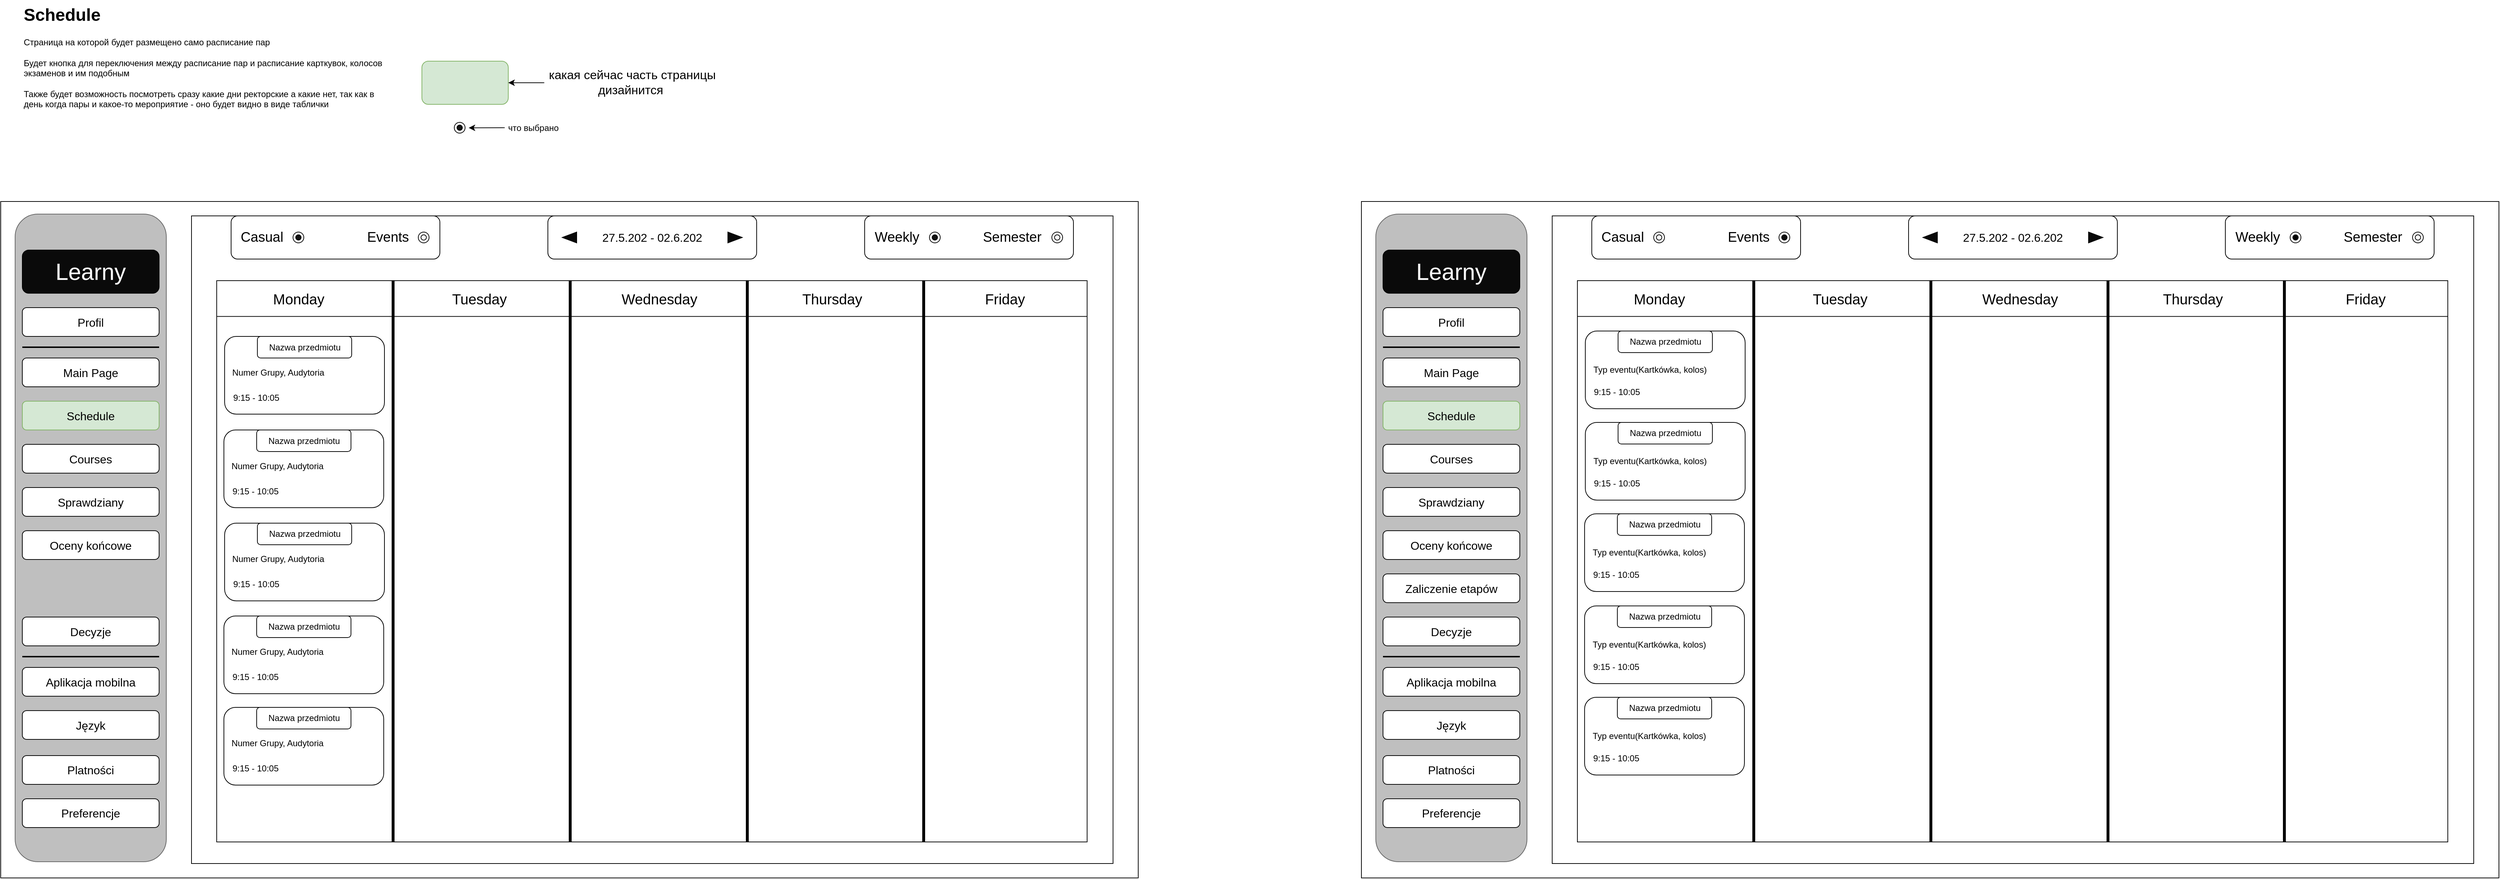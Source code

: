 <mxfile version="24.5.5" type="device">
  <diagram name="Page-1" id="bLqNmkRba2NGORORPSZ6">
    <mxGraphModel dx="403" dy="2700" grid="1" gridSize="10" guides="1" tooltips="1" connect="1" arrows="1" fold="1" page="1" pageScale="1" pageWidth="2000" pageHeight="700" math="0" shadow="0">
      <root>
        <mxCell id="0" />
        <mxCell id="1" parent="0" />
        <mxCell id="y0Fj-1lW7r01eOwDqa-p-22" value="" style="rounded=0;whiteSpace=wrap;html=1;fillColor=default;fillStyle=auto;" parent="1" vertex="1">
          <mxGeometry x="2030" y="-970" width="1580" height="940" as="geometry" />
        </mxCell>
        <mxCell id="y0Fj-1lW7r01eOwDqa-p-24" value="" style="rounded=1;whiteSpace=wrap;html=1;fillColor=#BFBFBF;fontColor=#333333;strokeColor=#666666;movable=1;resizable=1;rotatable=1;deletable=1;editable=1;locked=0;connectable=1;" parent="1" vertex="1">
          <mxGeometry x="2050" y="-952.5" width="210" height="900" as="geometry" />
        </mxCell>
        <mxCell id="y0Fj-1lW7r01eOwDqa-p-25" value="&lt;font style=&quot;font-size: 32px;&quot;&gt;Learny&lt;/font&gt;" style="rounded=1;whiteSpace=wrap;html=1;fillColor=#0A0A0A;fontColor=#FCFCFC;fontSize=16;movable=1;resizable=1;rotatable=1;deletable=1;editable=1;locked=0;connectable=1;" parent="1" vertex="1">
          <mxGeometry x="2060" y="-902.5" width="190" height="60" as="geometry" />
        </mxCell>
        <mxCell id="y0Fj-1lW7r01eOwDqa-p-26" value="Main Page" style="rounded=1;whiteSpace=wrap;html=1;fontSize=16;" parent="1" vertex="1">
          <mxGeometry x="2060" y="-752.5" width="190" height="40" as="geometry" />
        </mxCell>
        <mxCell id="y0Fj-1lW7r01eOwDqa-p-27" value="Schedule" style="rounded=1;whiteSpace=wrap;html=1;fontSize=16;fillColor=#d5e8d4;strokeColor=#82b366;" parent="1" vertex="1">
          <mxGeometry x="2060" y="-692.5" width="190" height="40" as="geometry" />
        </mxCell>
        <mxCell id="y0Fj-1lW7r01eOwDqa-p-28" value="Courses" style="rounded=1;whiteSpace=wrap;html=1;fontSize=16;" parent="1" vertex="1">
          <mxGeometry x="2060" y="-632.5" width="190" height="40" as="geometry" />
        </mxCell>
        <mxCell id="y0Fj-1lW7r01eOwDqa-p-29" value="Sprawdziany" style="rounded=1;whiteSpace=wrap;html=1;fontSize=16;" parent="1" vertex="1">
          <mxGeometry x="2060" y="-572.5" width="190" height="40" as="geometry" />
        </mxCell>
        <mxCell id="y0Fj-1lW7r01eOwDqa-p-30" value="Oceny końcowe" style="rounded=1;whiteSpace=wrap;html=1;fontSize=16;" parent="1" vertex="1">
          <mxGeometry x="2060" y="-512.5" width="190" height="40" as="geometry" />
        </mxCell>
        <mxCell id="y0Fj-1lW7r01eOwDqa-p-32" value="Decyzje" style="rounded=1;whiteSpace=wrap;html=1;fontSize=16;" parent="1" vertex="1">
          <mxGeometry x="2060" y="-392.5" width="190" height="40" as="geometry" />
        </mxCell>
        <mxCell id="y0Fj-1lW7r01eOwDqa-p-33" value="Profil" style="rounded=1;whiteSpace=wrap;html=1;fontSize=16;" parent="1" vertex="1">
          <mxGeometry x="2060" y="-822.5" width="190" height="40" as="geometry" />
        </mxCell>
        <mxCell id="y0Fj-1lW7r01eOwDqa-p-34" value="" style="line;strokeWidth=2;html=1;" parent="1" vertex="1">
          <mxGeometry x="2060" y="-772.5" width="190" height="10" as="geometry" />
        </mxCell>
        <mxCell id="y0Fj-1lW7r01eOwDqa-p-35" value="" style="line;strokeWidth=2;html=1;" parent="1" vertex="1">
          <mxGeometry x="2060" y="-342.5" width="190" height="10" as="geometry" />
        </mxCell>
        <mxCell id="y0Fj-1lW7r01eOwDqa-p-36" value="Aplikacja mobilna" style="rounded=1;whiteSpace=wrap;html=1;fontSize=16;" parent="1" vertex="1">
          <mxGeometry x="2060" y="-322.5" width="190" height="40" as="geometry" />
        </mxCell>
        <mxCell id="y0Fj-1lW7r01eOwDqa-p-37" value="Preferencje" style="rounded=1;whiteSpace=wrap;html=1;fontSize=16;" parent="1" vertex="1">
          <mxGeometry x="2060" y="-140" width="190" height="40" as="geometry" />
        </mxCell>
        <mxCell id="y0Fj-1lW7r01eOwDqa-p-38" value="Język" style="rounded=1;whiteSpace=wrap;html=1;fontSize=16;" parent="1" vertex="1">
          <mxGeometry x="2060" y="-262.5" width="190" height="40" as="geometry" />
        </mxCell>
        <mxCell id="y0Fj-1lW7r01eOwDqa-p-39" value="Platności" style="rounded=1;whiteSpace=wrap;html=1;fontSize=16;" parent="1" vertex="1">
          <mxGeometry x="2060" y="-200" width="190" height="40" as="geometry" />
        </mxCell>
        <mxCell id="y0Fj-1lW7r01eOwDqa-p-40" value="&lt;h1 style=&quot;margin-top: 0px;&quot;&gt;Schedule&lt;/h1&gt;&lt;div&gt;Страница на которой будет размещено само расписание пар&amp;nbsp;&lt;/div&gt;&lt;div&gt;&lt;br&gt;&lt;/div&gt;&lt;div&gt;Будет кнопка для переключения между расписание пар и расписание карткувок, колосов экзаменов и им подобным&lt;br&gt;&lt;span style=&quot;background-color: initial;&quot;&gt;&lt;br&gt;Также будет возможность посмотреть сразу какие дни ректорские а какие нет, так как в день когда пары и какое-то мероприятие - оно будет видно в виде таблички&amp;nbsp;&lt;/span&gt;&lt;/div&gt;" style="text;html=1;whiteSpace=wrap;overflow=hidden;rounded=0;" parent="1" vertex="1">
          <mxGeometry x="2060" y="-1250" width="510" height="170" as="geometry" />
        </mxCell>
        <mxCell id="y0Fj-1lW7r01eOwDqa-p-41" value="" style="rounded=1;whiteSpace=wrap;html=1;fillColor=#d5e8d4;strokeColor=#82b366;" parent="1" vertex="1">
          <mxGeometry x="2615" y="-1165" width="120" height="60" as="geometry" />
        </mxCell>
        <mxCell id="y0Fj-1lW7r01eOwDqa-p-42" style="edgeStyle=orthogonalEdgeStyle;rounded=0;orthogonalLoop=1;jettySize=auto;html=1;exitX=0;exitY=0.5;exitDx=0;exitDy=0;entryX=1;entryY=0.5;entryDx=0;entryDy=0;" parent="1" source="y0Fj-1lW7r01eOwDqa-p-43" target="y0Fj-1lW7r01eOwDqa-p-41" edge="1">
          <mxGeometry relative="1" as="geometry" />
        </mxCell>
        <mxCell id="y0Fj-1lW7r01eOwDqa-p-43" value="&amp;nbsp;какая сейчас часть страницы дизайнится" style="text;html=1;align=center;verticalAlign=middle;whiteSpace=wrap;rounded=0;fontSize=17;" parent="1" vertex="1">
          <mxGeometry x="2785" y="-1152.5" width="240" height="35" as="geometry" />
        </mxCell>
        <mxCell id="CJZUKBydPEXCnxmFolZl-1" value="" style="rounded=0;whiteSpace=wrap;html=1;" parent="1" vertex="1">
          <mxGeometry x="2295" y="-950" width="1280" height="900" as="geometry" />
        </mxCell>
        <mxCell id="CJZUKBydPEXCnxmFolZl-11" value="" style="group" parent="1" vertex="1" connectable="0">
          <mxGeometry x="2790" y="-950" width="290" height="60" as="geometry" />
        </mxCell>
        <mxCell id="CJZUKBydPEXCnxmFolZl-2" value="27.5.202 - 02.6.202" style="rounded=1;whiteSpace=wrap;html=1;strokeWidth=1;fontSize=16;" parent="CJZUKBydPEXCnxmFolZl-11" vertex="1">
          <mxGeometry width="290" height="60" as="geometry" />
        </mxCell>
        <mxCell id="CJZUKBydPEXCnxmFolZl-4" value="" style="triangle;whiteSpace=wrap;html=1;fillColor=#080808;" parent="CJZUKBydPEXCnxmFolZl-11" vertex="1">
          <mxGeometry x="250" y="22.5" width="20" height="15" as="geometry" />
        </mxCell>
        <mxCell id="CJZUKBydPEXCnxmFolZl-6" value="" style="triangle;whiteSpace=wrap;html=1;fillColor=#080808;rotation=-180;" parent="CJZUKBydPEXCnxmFolZl-11" vertex="1">
          <mxGeometry x="20" y="22.5" width="20" height="15" as="geometry" />
        </mxCell>
        <mxCell id="CJZUKBydPEXCnxmFolZl-18" value="" style="rounded=1;whiteSpace=wrap;html=1;strokeWidth=1;fontSize=16;" parent="1" vertex="1">
          <mxGeometry x="2350" y="-950" width="290" height="60" as="geometry" />
        </mxCell>
        <mxCell id="CJZUKBydPEXCnxmFolZl-19" value="" style="group" parent="1" vertex="1" connectable="0">
          <mxGeometry x="3230" y="-950" width="290" height="60" as="geometry" />
        </mxCell>
        <mxCell id="CJZUKBydPEXCnxmFolZl-10" value="" style="rounded=1;whiteSpace=wrap;html=1;strokeWidth=1;fontSize=16;" parent="CJZUKBydPEXCnxmFolZl-19" vertex="1">
          <mxGeometry width="290" height="60" as="geometry" />
        </mxCell>
        <mxCell id="CJZUKBydPEXCnxmFolZl-12" value="Weekly" style="text;html=1;align=center;verticalAlign=middle;whiteSpace=wrap;rounded=0;fontSize=19;" parent="CJZUKBydPEXCnxmFolZl-19" vertex="1">
          <mxGeometry x="10" y="17.5" width="70" height="25" as="geometry" />
        </mxCell>
        <mxCell id="CJZUKBydPEXCnxmFolZl-13" value="" style="ellipse;whiteSpace=wrap;html=1;aspect=fixed;" parent="CJZUKBydPEXCnxmFolZl-19" vertex="1">
          <mxGeometry x="90" y="22.5" width="15" height="15" as="geometry" />
        </mxCell>
        <mxCell id="CJZUKBydPEXCnxmFolZl-16" value="Semester" style="text;html=1;align=center;verticalAlign=middle;whiteSpace=wrap;rounded=0;fontSize=19;" parent="CJZUKBydPEXCnxmFolZl-19" vertex="1">
          <mxGeometry x="160" y="17.5" width="90" height="25" as="geometry" />
        </mxCell>
        <mxCell id="CJZUKBydPEXCnxmFolZl-17" value="" style="ellipse;whiteSpace=wrap;html=1;aspect=fixed;" parent="CJZUKBydPEXCnxmFolZl-19" vertex="1">
          <mxGeometry x="260" y="22.5" width="15" height="15" as="geometry" />
        </mxCell>
        <mxCell id="CJZUKBydPEXCnxmFolZl-154" value="" style="ellipse;whiteSpace=wrap;html=1;aspect=fixed;fillColor=#121212;" parent="CJZUKBydPEXCnxmFolZl-19" vertex="1">
          <mxGeometry x="93.75" y="26.25" width="7.5" height="7.5" as="geometry" />
        </mxCell>
        <mxCell id="CJZUKBydPEXCnxmFolZl-155" value="" style="ellipse;whiteSpace=wrap;html=1;aspect=fixed;" parent="CJZUKBydPEXCnxmFolZl-19" vertex="1">
          <mxGeometry x="263.75" y="26.25" width="7.5" height="7.5" as="geometry" />
        </mxCell>
        <mxCell id="CJZUKBydPEXCnxmFolZl-21" value="Casual" style="text;html=1;align=center;verticalAlign=middle;whiteSpace=wrap;rounded=0;fontSize=19;" parent="1" vertex="1">
          <mxGeometry x="2358" y="-932.5" width="70" height="25" as="geometry" />
        </mxCell>
        <mxCell id="CJZUKBydPEXCnxmFolZl-22" value="" style="ellipse;whiteSpace=wrap;html=1;aspect=fixed;" parent="1" vertex="1">
          <mxGeometry x="2436" y="-927.5" width="15" height="15" as="geometry" />
        </mxCell>
        <mxCell id="CJZUKBydPEXCnxmFolZl-24" value="Events" style="text;html=1;align=center;verticalAlign=middle;whiteSpace=wrap;rounded=0;fontSize=19;" parent="1" vertex="1">
          <mxGeometry x="2533" y="-932.5" width="70" height="25" as="geometry" />
        </mxCell>
        <mxCell id="CJZUKBydPEXCnxmFolZl-25" value="" style="ellipse;whiteSpace=wrap;html=1;aspect=fixed;" parent="1" vertex="1">
          <mxGeometry x="2610" y="-927.5" width="15" height="15" as="geometry" />
        </mxCell>
        <mxCell id="CJZUKBydPEXCnxmFolZl-27" value="" style="rounded=0;whiteSpace=wrap;html=1;" parent="1" vertex="1">
          <mxGeometry x="2330" y="-860" width="1209" height="780" as="geometry" />
        </mxCell>
        <mxCell id="CJZUKBydPEXCnxmFolZl-28" value="" style="endArrow=none;html=1;rounded=0;exitX=0;exitY=0.061;exitDx=0;exitDy=0;exitPerimeter=0;entryX=1;entryY=0.061;entryDx=0;entryDy=0;entryPerimeter=0;" parent="1" edge="1">
          <mxGeometry width="50" height="50" relative="1" as="geometry">
            <mxPoint x="2330" y="-810.23" as="sourcePoint" />
            <mxPoint x="3539" y="-810.23" as="targetPoint" />
          </mxGeometry>
        </mxCell>
        <mxCell id="CJZUKBydPEXCnxmFolZl-30" value="" style="line;strokeWidth=4;direction=south;html=1;perimeter=backbonePerimeter;points=[];outlineConnect=0;" parent="1" vertex="1">
          <mxGeometry x="2570" y="-860" width="10" height="50" as="geometry" />
        </mxCell>
        <mxCell id="CJZUKBydPEXCnxmFolZl-31" value="" style="line;strokeWidth=4;direction=south;html=1;perimeter=backbonePerimeter;points=[];outlineConnect=0;" parent="1" vertex="1">
          <mxGeometry x="2816" y="-860" width="10" height="50" as="geometry" />
        </mxCell>
        <mxCell id="CJZUKBydPEXCnxmFolZl-33" value="" style="line;strokeWidth=4;direction=south;html=1;perimeter=backbonePerimeter;points=[];outlineConnect=0;" parent="1" vertex="1">
          <mxGeometry x="3062" y="-860" width="10" height="50" as="geometry" />
        </mxCell>
        <mxCell id="CJZUKBydPEXCnxmFolZl-34" value="" style="line;strokeWidth=4;direction=south;html=1;perimeter=backbonePerimeter;points=[];outlineConnect=0;" parent="1" vertex="1">
          <mxGeometry x="3307" y="-860" width="10" height="50" as="geometry" />
        </mxCell>
        <mxCell id="CJZUKBydPEXCnxmFolZl-36" value="" style="line;strokeWidth=4;direction=south;html=1;perimeter=backbonePerimeter;points=[];outlineConnect=0;" parent="1" vertex="1">
          <mxGeometry x="2570" y="-810" width="10" height="730" as="geometry" />
        </mxCell>
        <mxCell id="CJZUKBydPEXCnxmFolZl-37" value="" style="line;strokeWidth=4;direction=south;html=1;perimeter=backbonePerimeter;points=[];outlineConnect=0;" parent="1" vertex="1">
          <mxGeometry x="2816" y="-810" width="10" height="730" as="geometry" />
        </mxCell>
        <mxCell id="CJZUKBydPEXCnxmFolZl-38" value="" style="line;strokeWidth=4;direction=south;html=1;perimeter=backbonePerimeter;points=[];outlineConnect=0;" parent="1" vertex="1">
          <mxGeometry x="3062" y="-810" width="10" height="730" as="geometry" />
        </mxCell>
        <mxCell id="CJZUKBydPEXCnxmFolZl-39" value="" style="line;strokeWidth=4;direction=south;html=1;perimeter=backbonePerimeter;points=[];outlineConnect=0;" parent="1" vertex="1">
          <mxGeometry x="3307" y="-810" width="10" height="730" as="geometry" />
        </mxCell>
        <mxCell id="CJZUKBydPEXCnxmFolZl-40" value="&lt;font style=&quot;font-size: 20px;&quot;&gt;Monday&lt;/font&gt;" style="text;html=1;align=center;verticalAlign=middle;whiteSpace=wrap;rounded=0;" parent="1" vertex="1">
          <mxGeometry x="2378.5" y="-850" width="130" height="30" as="geometry" />
        </mxCell>
        <mxCell id="CJZUKBydPEXCnxmFolZl-41" value="&lt;font style=&quot;font-size: 20px;&quot;&gt;Tuesday&lt;/font&gt;" style="text;html=1;align=center;verticalAlign=middle;whiteSpace=wrap;rounded=0;" parent="1" vertex="1">
          <mxGeometry x="2630" y="-850" width="130" height="30" as="geometry" />
        </mxCell>
        <mxCell id="CJZUKBydPEXCnxmFolZl-42" value="&lt;font style=&quot;font-size: 20px;&quot;&gt;Wednesday&lt;/font&gt;" style="text;html=1;align=center;verticalAlign=middle;whiteSpace=wrap;rounded=0;" parent="1" vertex="1">
          <mxGeometry x="2880" y="-850" width="130" height="30" as="geometry" />
        </mxCell>
        <mxCell id="CJZUKBydPEXCnxmFolZl-43" value="&lt;font style=&quot;font-size: 20px;&quot;&gt;Thursday&lt;/font&gt;" style="text;html=1;align=center;verticalAlign=middle;whiteSpace=wrap;rounded=0;" parent="1" vertex="1">
          <mxGeometry x="3120" y="-850" width="130" height="30" as="geometry" />
        </mxCell>
        <mxCell id="CJZUKBydPEXCnxmFolZl-45" value="&lt;font style=&quot;font-size: 20px;&quot;&gt;Friday&lt;/font&gt;" style="text;html=1;align=center;verticalAlign=middle;whiteSpace=wrap;rounded=0;" parent="1" vertex="1">
          <mxGeometry x="3360" y="-850" width="130" height="30" as="geometry" />
        </mxCell>
        <mxCell id="CJZUKBydPEXCnxmFolZl-52" value="" style="group" parent="1" vertex="1" connectable="0">
          <mxGeometry x="2341" y="-782.5" width="222" height="108" as="geometry" />
        </mxCell>
        <mxCell id="CJZUKBydPEXCnxmFolZl-46" value="" style="rounded=1;whiteSpace=wrap;html=1;" parent="CJZUKBydPEXCnxmFolZl-52" vertex="1">
          <mxGeometry width="222" height="108" as="geometry" />
        </mxCell>
        <mxCell id="CJZUKBydPEXCnxmFolZl-48" value="Nazwa przedmiotu" style="text;html=1;align=center;verticalAlign=middle;whiteSpace=wrap;rounded=1;strokeColor=default;" parent="CJZUKBydPEXCnxmFolZl-52" vertex="1">
          <mxGeometry x="45.5" width="131" height="30" as="geometry" />
        </mxCell>
        <mxCell id="CJZUKBydPEXCnxmFolZl-49" value="Numer Grupy, Audytoria" style="text;html=1;align=center;verticalAlign=middle;whiteSpace=wrap;rounded=0;" parent="CJZUKBydPEXCnxmFolZl-52" vertex="1">
          <mxGeometry y="35" width="149" height="30" as="geometry" />
        </mxCell>
        <mxCell id="CJZUKBydPEXCnxmFolZl-51" value="9:15 - 10:05" style="text;html=1;align=center;verticalAlign=middle;whiteSpace=wrap;rounded=0;" parent="CJZUKBydPEXCnxmFolZl-52" vertex="1">
          <mxGeometry x="9" y="70" width="70" height="30" as="geometry" />
        </mxCell>
        <mxCell id="CJZUKBydPEXCnxmFolZl-53" value="" style="group" parent="1" vertex="1" connectable="0">
          <mxGeometry x="2340" y="-652.5" width="222" height="108" as="geometry" />
        </mxCell>
        <mxCell id="CJZUKBydPEXCnxmFolZl-54" value="" style="rounded=1;whiteSpace=wrap;html=1;" parent="CJZUKBydPEXCnxmFolZl-53" vertex="1">
          <mxGeometry width="222" height="108" as="geometry" />
        </mxCell>
        <mxCell id="CJZUKBydPEXCnxmFolZl-55" value="Nazwa przedmiotu" style="text;html=1;align=center;verticalAlign=middle;whiteSpace=wrap;rounded=1;strokeColor=default;" parent="CJZUKBydPEXCnxmFolZl-53" vertex="1">
          <mxGeometry x="45.5" width="131" height="30" as="geometry" />
        </mxCell>
        <mxCell id="CJZUKBydPEXCnxmFolZl-56" value="Numer Grupy, Audytoria" style="text;html=1;align=center;verticalAlign=middle;whiteSpace=wrap;rounded=0;" parent="CJZUKBydPEXCnxmFolZl-53" vertex="1">
          <mxGeometry y="35" width="149" height="30" as="geometry" />
        </mxCell>
        <mxCell id="CJZUKBydPEXCnxmFolZl-57" value="9:15 - 10:05" style="text;html=1;align=center;verticalAlign=middle;whiteSpace=wrap;rounded=0;" parent="CJZUKBydPEXCnxmFolZl-53" vertex="1">
          <mxGeometry x="9" y="70" width="70" height="30" as="geometry" />
        </mxCell>
        <mxCell id="CJZUKBydPEXCnxmFolZl-64" value="" style="group" parent="1" vertex="1" connectable="0">
          <mxGeometry x="2341" y="-523" width="222" height="108" as="geometry" />
        </mxCell>
        <mxCell id="CJZUKBydPEXCnxmFolZl-65" value="" style="rounded=1;whiteSpace=wrap;html=1;" parent="CJZUKBydPEXCnxmFolZl-64" vertex="1">
          <mxGeometry width="222" height="108" as="geometry" />
        </mxCell>
        <mxCell id="CJZUKBydPEXCnxmFolZl-66" value="Nazwa przedmiotu" style="text;html=1;align=center;verticalAlign=middle;whiteSpace=wrap;rounded=1;strokeColor=default;" parent="CJZUKBydPEXCnxmFolZl-64" vertex="1">
          <mxGeometry x="45.5" width="131" height="30" as="geometry" />
        </mxCell>
        <mxCell id="CJZUKBydPEXCnxmFolZl-67" value="Numer Grupy, Audytoria" style="text;html=1;align=center;verticalAlign=middle;whiteSpace=wrap;rounded=0;" parent="CJZUKBydPEXCnxmFolZl-64" vertex="1">
          <mxGeometry y="35" width="149" height="30" as="geometry" />
        </mxCell>
        <mxCell id="CJZUKBydPEXCnxmFolZl-68" value="9:15 - 10:05" style="text;html=1;align=center;verticalAlign=middle;whiteSpace=wrap;rounded=0;" parent="CJZUKBydPEXCnxmFolZl-64" vertex="1">
          <mxGeometry x="9" y="70" width="70" height="30" as="geometry" />
        </mxCell>
        <mxCell id="CJZUKBydPEXCnxmFolZl-69" value="" style="group" parent="1" vertex="1" connectable="0">
          <mxGeometry x="2340" y="-394" width="222" height="108" as="geometry" />
        </mxCell>
        <mxCell id="CJZUKBydPEXCnxmFolZl-70" value="" style="rounded=1;whiteSpace=wrap;html=1;" parent="CJZUKBydPEXCnxmFolZl-69" vertex="1">
          <mxGeometry width="222" height="108" as="geometry" />
        </mxCell>
        <mxCell id="CJZUKBydPEXCnxmFolZl-71" value="Nazwa przedmiotu" style="text;html=1;align=center;verticalAlign=middle;whiteSpace=wrap;rounded=1;strokeColor=default;" parent="CJZUKBydPEXCnxmFolZl-69" vertex="1">
          <mxGeometry x="45.5" width="131" height="30" as="geometry" />
        </mxCell>
        <mxCell id="CJZUKBydPEXCnxmFolZl-72" value="Numer Grupy, Audytoria" style="text;html=1;align=center;verticalAlign=middle;whiteSpace=wrap;rounded=0;" parent="CJZUKBydPEXCnxmFolZl-69" vertex="1">
          <mxGeometry y="35" width="149" height="30" as="geometry" />
        </mxCell>
        <mxCell id="CJZUKBydPEXCnxmFolZl-73" value="9:15 - 10:05" style="text;html=1;align=center;verticalAlign=middle;whiteSpace=wrap;rounded=0;" parent="CJZUKBydPEXCnxmFolZl-69" vertex="1">
          <mxGeometry x="9" y="70" width="70" height="30" as="geometry" />
        </mxCell>
        <mxCell id="CJZUKBydPEXCnxmFolZl-74" value="" style="group" parent="1" vertex="1" connectable="0">
          <mxGeometry x="2340" y="-267" width="222" height="108" as="geometry" />
        </mxCell>
        <mxCell id="CJZUKBydPEXCnxmFolZl-75" value="" style="rounded=1;whiteSpace=wrap;html=1;" parent="CJZUKBydPEXCnxmFolZl-74" vertex="1">
          <mxGeometry width="222" height="108" as="geometry" />
        </mxCell>
        <mxCell id="CJZUKBydPEXCnxmFolZl-76" value="Nazwa przedmiotu" style="text;html=1;align=center;verticalAlign=middle;whiteSpace=wrap;rounded=1;strokeColor=default;" parent="CJZUKBydPEXCnxmFolZl-74" vertex="1">
          <mxGeometry x="45.5" width="131" height="30" as="geometry" />
        </mxCell>
        <mxCell id="CJZUKBydPEXCnxmFolZl-77" value="Numer Grupy, Audytoria" style="text;html=1;align=center;verticalAlign=middle;whiteSpace=wrap;rounded=0;" parent="CJZUKBydPEXCnxmFolZl-74" vertex="1">
          <mxGeometry y="35" width="149" height="30" as="geometry" />
        </mxCell>
        <mxCell id="CJZUKBydPEXCnxmFolZl-78" value="9:15 - 10:05" style="text;html=1;align=center;verticalAlign=middle;whiteSpace=wrap;rounded=0;" parent="CJZUKBydPEXCnxmFolZl-74" vertex="1">
          <mxGeometry x="9" y="70" width="70" height="30" as="geometry" />
        </mxCell>
        <mxCell id="CJZUKBydPEXCnxmFolZl-79" value="" style="rounded=0;whiteSpace=wrap;html=1;fillColor=default;fillStyle=auto;" parent="1" vertex="1">
          <mxGeometry x="3920" y="-970" width="1580" height="940" as="geometry" />
        </mxCell>
        <mxCell id="CJZUKBydPEXCnxmFolZl-80" value="" style="rounded=1;whiteSpace=wrap;html=1;fillColor=#BFBFBF;fontColor=#333333;strokeColor=#666666;movable=1;resizable=1;rotatable=1;deletable=1;editable=1;locked=0;connectable=1;" parent="1" vertex="1">
          <mxGeometry x="3940" y="-952.5" width="210" height="900" as="geometry" />
        </mxCell>
        <mxCell id="CJZUKBydPEXCnxmFolZl-81" value="&lt;font style=&quot;font-size: 32px;&quot;&gt;Learny&lt;/font&gt;" style="rounded=1;whiteSpace=wrap;html=1;fillColor=#0A0A0A;fontColor=#FCFCFC;fontSize=16;movable=1;resizable=1;rotatable=1;deletable=1;editable=1;locked=0;connectable=1;" parent="1" vertex="1">
          <mxGeometry x="3950" y="-902.5" width="190" height="60" as="geometry" />
        </mxCell>
        <mxCell id="CJZUKBydPEXCnxmFolZl-82" value="Main Page" style="rounded=1;whiteSpace=wrap;html=1;fontSize=16;" parent="1" vertex="1">
          <mxGeometry x="3950" y="-752.5" width="190" height="40" as="geometry" />
        </mxCell>
        <mxCell id="CJZUKBydPEXCnxmFolZl-83" value="Schedule" style="rounded=1;whiteSpace=wrap;html=1;fontSize=16;fillColor=#d5e8d4;strokeColor=#82b366;" parent="1" vertex="1">
          <mxGeometry x="3950" y="-692.5" width="190" height="40" as="geometry" />
        </mxCell>
        <mxCell id="CJZUKBydPEXCnxmFolZl-84" value="Courses" style="rounded=1;whiteSpace=wrap;html=1;fontSize=16;" parent="1" vertex="1">
          <mxGeometry x="3950" y="-632.5" width="190" height="40" as="geometry" />
        </mxCell>
        <mxCell id="CJZUKBydPEXCnxmFolZl-85" value="Sprawdziany" style="rounded=1;whiteSpace=wrap;html=1;fontSize=16;" parent="1" vertex="1">
          <mxGeometry x="3950" y="-572.5" width="190" height="40" as="geometry" />
        </mxCell>
        <mxCell id="CJZUKBydPEXCnxmFolZl-86" value="Oceny końcowe" style="rounded=1;whiteSpace=wrap;html=1;fontSize=16;" parent="1" vertex="1">
          <mxGeometry x="3950" y="-512.5" width="190" height="40" as="geometry" />
        </mxCell>
        <mxCell id="CJZUKBydPEXCnxmFolZl-87" value="Zaliczenie etapów" style="rounded=1;whiteSpace=wrap;html=1;fontSize=16;" parent="1" vertex="1">
          <mxGeometry x="3950" y="-452.5" width="190" height="40" as="geometry" />
        </mxCell>
        <mxCell id="CJZUKBydPEXCnxmFolZl-88" value="Decyzje" style="rounded=1;whiteSpace=wrap;html=1;fontSize=16;" parent="1" vertex="1">
          <mxGeometry x="3950" y="-392.5" width="190" height="40" as="geometry" />
        </mxCell>
        <mxCell id="CJZUKBydPEXCnxmFolZl-89" value="Profil" style="rounded=1;whiteSpace=wrap;html=1;fontSize=16;" parent="1" vertex="1">
          <mxGeometry x="3950" y="-822.5" width="190" height="40" as="geometry" />
        </mxCell>
        <mxCell id="CJZUKBydPEXCnxmFolZl-90" value="" style="line;strokeWidth=2;html=1;" parent="1" vertex="1">
          <mxGeometry x="3950" y="-772.5" width="190" height="10" as="geometry" />
        </mxCell>
        <mxCell id="CJZUKBydPEXCnxmFolZl-91" value="" style="line;strokeWidth=2;html=1;" parent="1" vertex="1">
          <mxGeometry x="3950" y="-342.5" width="190" height="10" as="geometry" />
        </mxCell>
        <mxCell id="CJZUKBydPEXCnxmFolZl-92" value="Aplikacja mobilna" style="rounded=1;whiteSpace=wrap;html=1;fontSize=16;" parent="1" vertex="1">
          <mxGeometry x="3950" y="-322.5" width="190" height="40" as="geometry" />
        </mxCell>
        <mxCell id="CJZUKBydPEXCnxmFolZl-93" value="Preferencje" style="rounded=1;whiteSpace=wrap;html=1;fontSize=16;" parent="1" vertex="1">
          <mxGeometry x="3950" y="-140" width="190" height="40" as="geometry" />
        </mxCell>
        <mxCell id="CJZUKBydPEXCnxmFolZl-94" value="Język" style="rounded=1;whiteSpace=wrap;html=1;fontSize=16;" parent="1" vertex="1">
          <mxGeometry x="3950" y="-262.5" width="190" height="40" as="geometry" />
        </mxCell>
        <mxCell id="CJZUKBydPEXCnxmFolZl-95" value="Platności" style="rounded=1;whiteSpace=wrap;html=1;fontSize=16;" parent="1" vertex="1">
          <mxGeometry x="3950" y="-200" width="190" height="40" as="geometry" />
        </mxCell>
        <mxCell id="CJZUKBydPEXCnxmFolZl-96" value="" style="rounded=0;whiteSpace=wrap;html=1;" parent="1" vertex="1">
          <mxGeometry x="4185" y="-950" width="1280" height="900" as="geometry" />
        </mxCell>
        <mxCell id="CJZUKBydPEXCnxmFolZl-97" value="" style="group" parent="1" vertex="1" connectable="0">
          <mxGeometry x="4680" y="-950" width="290" height="60" as="geometry" />
        </mxCell>
        <mxCell id="CJZUKBydPEXCnxmFolZl-98" value="27.5.202 - 02.6.202" style="rounded=1;whiteSpace=wrap;html=1;strokeWidth=1;fontSize=16;" parent="CJZUKBydPEXCnxmFolZl-97" vertex="1">
          <mxGeometry width="290" height="60" as="geometry" />
        </mxCell>
        <mxCell id="CJZUKBydPEXCnxmFolZl-99" value="" style="triangle;whiteSpace=wrap;html=1;fillColor=#080808;" parent="CJZUKBydPEXCnxmFolZl-97" vertex="1">
          <mxGeometry x="250" y="22.5" width="20" height="15" as="geometry" />
        </mxCell>
        <mxCell id="CJZUKBydPEXCnxmFolZl-100" value="" style="triangle;whiteSpace=wrap;html=1;fillColor=#080808;rotation=-180;" parent="CJZUKBydPEXCnxmFolZl-97" vertex="1">
          <mxGeometry x="20" y="22.5" width="20" height="15" as="geometry" />
        </mxCell>
        <mxCell id="CJZUKBydPEXCnxmFolZl-101" value="" style="rounded=1;whiteSpace=wrap;html=1;strokeWidth=1;fontSize=16;" parent="1" vertex="1">
          <mxGeometry x="4240" y="-950" width="290" height="60" as="geometry" />
        </mxCell>
        <mxCell id="CJZUKBydPEXCnxmFolZl-102" value="" style="group" parent="1" vertex="1" connectable="0">
          <mxGeometry x="5120" y="-950" width="290" height="60" as="geometry" />
        </mxCell>
        <mxCell id="CJZUKBydPEXCnxmFolZl-103" value="" style="rounded=1;whiteSpace=wrap;html=1;strokeWidth=1;fontSize=16;" parent="CJZUKBydPEXCnxmFolZl-102" vertex="1">
          <mxGeometry width="290" height="60" as="geometry" />
        </mxCell>
        <mxCell id="CJZUKBydPEXCnxmFolZl-104" value="Weekly" style="text;html=1;align=center;verticalAlign=middle;whiteSpace=wrap;rounded=0;fontSize=19;" parent="CJZUKBydPEXCnxmFolZl-102" vertex="1">
          <mxGeometry x="10" y="17.5" width="70" height="25" as="geometry" />
        </mxCell>
        <mxCell id="CJZUKBydPEXCnxmFolZl-105" value="" style="ellipse;whiteSpace=wrap;html=1;aspect=fixed;" parent="CJZUKBydPEXCnxmFolZl-102" vertex="1">
          <mxGeometry x="90" y="22.5" width="15" height="15" as="geometry" />
        </mxCell>
        <mxCell id="CJZUKBydPEXCnxmFolZl-106" value="Semester" style="text;html=1;align=center;verticalAlign=middle;whiteSpace=wrap;rounded=0;fontSize=19;" parent="CJZUKBydPEXCnxmFolZl-102" vertex="1">
          <mxGeometry x="160" y="17.5" width="90" height="25" as="geometry" />
        </mxCell>
        <mxCell id="CJZUKBydPEXCnxmFolZl-107" value="" style="ellipse;whiteSpace=wrap;html=1;aspect=fixed;" parent="CJZUKBydPEXCnxmFolZl-102" vertex="1">
          <mxGeometry x="260" y="22.5" width="15" height="15" as="geometry" />
        </mxCell>
        <mxCell id="CJZUKBydPEXCnxmFolZl-158" value="" style="ellipse;whiteSpace=wrap;html=1;aspect=fixed;fillColor=#000000;" parent="CJZUKBydPEXCnxmFolZl-102" vertex="1">
          <mxGeometry x="93.75" y="26.25" width="7.5" height="7.5" as="geometry" />
        </mxCell>
        <mxCell id="CJZUKBydPEXCnxmFolZl-159" value="" style="ellipse;whiteSpace=wrap;html=1;aspect=fixed;" parent="CJZUKBydPEXCnxmFolZl-102" vertex="1">
          <mxGeometry x="263.75" y="26.25" width="7.5" height="7.5" as="geometry" />
        </mxCell>
        <mxCell id="CJZUKBydPEXCnxmFolZl-108" value="Casual" style="text;html=1;align=center;verticalAlign=middle;whiteSpace=wrap;rounded=0;fontSize=19;" parent="1" vertex="1">
          <mxGeometry x="4248" y="-932.5" width="70" height="25" as="geometry" />
        </mxCell>
        <mxCell id="CJZUKBydPEXCnxmFolZl-109" value="" style="ellipse;whiteSpace=wrap;html=1;aspect=fixed;" parent="1" vertex="1">
          <mxGeometry x="4326" y="-927.5" width="15" height="15" as="geometry" />
        </mxCell>
        <mxCell id="CJZUKBydPEXCnxmFolZl-110" value="Events" style="text;html=1;align=center;verticalAlign=middle;whiteSpace=wrap;rounded=0;fontSize=19;" parent="1" vertex="1">
          <mxGeometry x="4423" y="-932.5" width="70" height="25" as="geometry" />
        </mxCell>
        <mxCell id="CJZUKBydPEXCnxmFolZl-111" value="" style="ellipse;whiteSpace=wrap;html=1;aspect=fixed;" parent="1" vertex="1">
          <mxGeometry x="4500" y="-927.5" width="15" height="15" as="geometry" />
        </mxCell>
        <mxCell id="CJZUKBydPEXCnxmFolZl-112" value="" style="rounded=0;whiteSpace=wrap;html=1;" parent="1" vertex="1">
          <mxGeometry x="4220" y="-860" width="1209" height="780" as="geometry" />
        </mxCell>
        <mxCell id="CJZUKBydPEXCnxmFolZl-113" value="" style="endArrow=none;html=1;rounded=0;exitX=0;exitY=0.061;exitDx=0;exitDy=0;exitPerimeter=0;entryX=1;entryY=0.061;entryDx=0;entryDy=0;entryPerimeter=0;" parent="1" edge="1">
          <mxGeometry width="50" height="50" relative="1" as="geometry">
            <mxPoint x="4220" y="-810.23" as="sourcePoint" />
            <mxPoint x="5429" y="-810.23" as="targetPoint" />
          </mxGeometry>
        </mxCell>
        <mxCell id="CJZUKBydPEXCnxmFolZl-114" value="" style="line;strokeWidth=4;direction=south;html=1;perimeter=backbonePerimeter;points=[];outlineConnect=0;" parent="1" vertex="1">
          <mxGeometry x="4460" y="-860" width="10" height="50" as="geometry" />
        </mxCell>
        <mxCell id="CJZUKBydPEXCnxmFolZl-115" value="" style="line;strokeWidth=4;direction=south;html=1;perimeter=backbonePerimeter;points=[];outlineConnect=0;" parent="1" vertex="1">
          <mxGeometry x="4706" y="-860" width="10" height="50" as="geometry" />
        </mxCell>
        <mxCell id="CJZUKBydPEXCnxmFolZl-116" value="" style="line;strokeWidth=4;direction=south;html=1;perimeter=backbonePerimeter;points=[];outlineConnect=0;" parent="1" vertex="1">
          <mxGeometry x="4952" y="-860" width="10" height="50" as="geometry" />
        </mxCell>
        <mxCell id="CJZUKBydPEXCnxmFolZl-117" value="" style="line;strokeWidth=4;direction=south;html=1;perimeter=backbonePerimeter;points=[];outlineConnect=0;" parent="1" vertex="1">
          <mxGeometry x="5197" y="-860" width="10" height="50" as="geometry" />
        </mxCell>
        <mxCell id="CJZUKBydPEXCnxmFolZl-118" value="" style="line;strokeWidth=4;direction=south;html=1;perimeter=backbonePerimeter;points=[];outlineConnect=0;" parent="1" vertex="1">
          <mxGeometry x="4460" y="-810" width="10" height="730" as="geometry" />
        </mxCell>
        <mxCell id="CJZUKBydPEXCnxmFolZl-119" value="" style="line;strokeWidth=4;direction=south;html=1;perimeter=backbonePerimeter;points=[];outlineConnect=0;" parent="1" vertex="1">
          <mxGeometry x="4706" y="-810" width="10" height="730" as="geometry" />
        </mxCell>
        <mxCell id="CJZUKBydPEXCnxmFolZl-120" value="" style="line;strokeWidth=4;direction=south;html=1;perimeter=backbonePerimeter;points=[];outlineConnect=0;" parent="1" vertex="1">
          <mxGeometry x="4952" y="-810" width="10" height="730" as="geometry" />
        </mxCell>
        <mxCell id="CJZUKBydPEXCnxmFolZl-121" value="" style="line;strokeWidth=4;direction=south;html=1;perimeter=backbonePerimeter;points=[];outlineConnect=0;" parent="1" vertex="1">
          <mxGeometry x="5197" y="-810" width="10" height="730" as="geometry" />
        </mxCell>
        <mxCell id="CJZUKBydPEXCnxmFolZl-122" value="&lt;font style=&quot;font-size: 20px;&quot;&gt;Monday&lt;/font&gt;" style="text;html=1;align=center;verticalAlign=middle;whiteSpace=wrap;rounded=0;" parent="1" vertex="1">
          <mxGeometry x="4268.5" y="-850" width="130" height="30" as="geometry" />
        </mxCell>
        <mxCell id="CJZUKBydPEXCnxmFolZl-123" value="&lt;font style=&quot;font-size: 20px;&quot;&gt;Tuesday&lt;/font&gt;" style="text;html=1;align=center;verticalAlign=middle;whiteSpace=wrap;rounded=0;" parent="1" vertex="1">
          <mxGeometry x="4520" y="-850" width="130" height="30" as="geometry" />
        </mxCell>
        <mxCell id="CJZUKBydPEXCnxmFolZl-124" value="&lt;font style=&quot;font-size: 20px;&quot;&gt;Wednesday&lt;/font&gt;" style="text;html=1;align=center;verticalAlign=middle;whiteSpace=wrap;rounded=0;" parent="1" vertex="1">
          <mxGeometry x="4770" y="-850" width="130" height="30" as="geometry" />
        </mxCell>
        <mxCell id="CJZUKBydPEXCnxmFolZl-125" value="&lt;font style=&quot;font-size: 20px;&quot;&gt;Thursday&lt;/font&gt;" style="text;html=1;align=center;verticalAlign=middle;whiteSpace=wrap;rounded=0;" parent="1" vertex="1">
          <mxGeometry x="5010" y="-850" width="130" height="30" as="geometry" />
        </mxCell>
        <mxCell id="CJZUKBydPEXCnxmFolZl-126" value="&lt;font style=&quot;font-size: 20px;&quot;&gt;Friday&lt;/font&gt;" style="text;html=1;align=center;verticalAlign=middle;whiteSpace=wrap;rounded=0;" parent="1" vertex="1">
          <mxGeometry x="5250" y="-850" width="130" height="30" as="geometry" />
        </mxCell>
        <mxCell id="CJZUKBydPEXCnxmFolZl-152" value="" style="ellipse;whiteSpace=wrap;html=1;aspect=fixed;fillColor=#121212;" parent="1" vertex="1">
          <mxGeometry x="2439.75" y="-923.75" width="7.5" height="7.5" as="geometry" />
        </mxCell>
        <mxCell id="CJZUKBydPEXCnxmFolZl-153" value="" style="ellipse;whiteSpace=wrap;html=1;aspect=fixed;" parent="1" vertex="1">
          <mxGeometry x="2613.75" y="-923.75" width="7.5" height="7.5" as="geometry" />
        </mxCell>
        <mxCell id="CJZUKBydPEXCnxmFolZl-156" value="" style="ellipse;whiteSpace=wrap;html=1;aspect=fixed;" parent="1" vertex="1">
          <mxGeometry x="4329.75" y="-923.75" width="7.5" height="7.5" as="geometry" />
        </mxCell>
        <mxCell id="CJZUKBydPEXCnxmFolZl-157" value="" style="ellipse;whiteSpace=wrap;html=1;aspect=fixed;fillColor=#0F0F0F;" parent="1" vertex="1">
          <mxGeometry x="4503.75" y="-923.75" width="7.5" height="7.5" as="geometry" />
        </mxCell>
        <mxCell id="CJZUKBydPEXCnxmFolZl-160" value="" style="group" parent="1" vertex="1" connectable="0">
          <mxGeometry x="4231" y="-790" width="222" height="108" as="geometry" />
        </mxCell>
        <mxCell id="CJZUKBydPEXCnxmFolZl-161" value="" style="rounded=1;whiteSpace=wrap;html=1;" parent="CJZUKBydPEXCnxmFolZl-160" vertex="1">
          <mxGeometry width="222" height="108" as="geometry" />
        </mxCell>
        <mxCell id="CJZUKBydPEXCnxmFolZl-162" value="Nazwa przedmiotu" style="text;html=1;align=center;verticalAlign=middle;whiteSpace=wrap;rounded=1;strokeColor=default;" parent="CJZUKBydPEXCnxmFolZl-160" vertex="1">
          <mxGeometry x="45.5" width="131" height="30" as="geometry" />
        </mxCell>
        <mxCell id="CJZUKBydPEXCnxmFolZl-163" value="Typ eventu(Kartkówka, kolos)" style="text;html=1;align=center;verticalAlign=middle;whiteSpace=wrap;rounded=0;" parent="CJZUKBydPEXCnxmFolZl-160" vertex="1">
          <mxGeometry y="39" width="180" height="30" as="geometry" />
        </mxCell>
        <mxCell id="CJZUKBydPEXCnxmFolZl-164" value="9:15 - 10:05" style="text;html=1;align=center;verticalAlign=middle;whiteSpace=wrap;rounded=0;" parent="CJZUKBydPEXCnxmFolZl-160" vertex="1">
          <mxGeometry x="9" y="70" width="70" height="30" as="geometry" />
        </mxCell>
        <mxCell id="CJZUKBydPEXCnxmFolZl-166" value="" style="group" parent="1" vertex="1" connectable="0">
          <mxGeometry x="4231" y="-663" width="222" height="108" as="geometry" />
        </mxCell>
        <mxCell id="CJZUKBydPEXCnxmFolZl-167" value="" style="rounded=1;whiteSpace=wrap;html=1;" parent="CJZUKBydPEXCnxmFolZl-166" vertex="1">
          <mxGeometry width="222" height="108" as="geometry" />
        </mxCell>
        <mxCell id="CJZUKBydPEXCnxmFolZl-168" value="Nazwa przedmiotu" style="text;html=1;align=center;verticalAlign=middle;whiteSpace=wrap;rounded=1;strokeColor=default;" parent="CJZUKBydPEXCnxmFolZl-166" vertex="1">
          <mxGeometry x="45.5" width="131" height="30" as="geometry" />
        </mxCell>
        <mxCell id="CJZUKBydPEXCnxmFolZl-169" value="Typ eventu(Kartkówka, kolos)" style="text;html=1;align=center;verticalAlign=middle;whiteSpace=wrap;rounded=0;" parent="CJZUKBydPEXCnxmFolZl-166" vertex="1">
          <mxGeometry y="39" width="180" height="30" as="geometry" />
        </mxCell>
        <mxCell id="CJZUKBydPEXCnxmFolZl-170" value="9:15 - 10:05" style="text;html=1;align=center;verticalAlign=middle;whiteSpace=wrap;rounded=0;" parent="CJZUKBydPEXCnxmFolZl-166" vertex="1">
          <mxGeometry x="9" y="70" width="70" height="30" as="geometry" />
        </mxCell>
        <mxCell id="CJZUKBydPEXCnxmFolZl-181" value="" style="group" parent="1" vertex="1" connectable="0">
          <mxGeometry x="4230" y="-536" width="222" height="108" as="geometry" />
        </mxCell>
        <mxCell id="CJZUKBydPEXCnxmFolZl-182" value="" style="rounded=1;whiteSpace=wrap;html=1;" parent="CJZUKBydPEXCnxmFolZl-181" vertex="1">
          <mxGeometry width="222" height="108" as="geometry" />
        </mxCell>
        <mxCell id="CJZUKBydPEXCnxmFolZl-183" value="Nazwa przedmiotu" style="text;html=1;align=center;verticalAlign=middle;whiteSpace=wrap;rounded=1;strokeColor=default;" parent="CJZUKBydPEXCnxmFolZl-181" vertex="1">
          <mxGeometry x="45.5" width="131" height="30" as="geometry" />
        </mxCell>
        <mxCell id="CJZUKBydPEXCnxmFolZl-184" value="Typ eventu(Kartkówka, kolos)" style="text;html=1;align=center;verticalAlign=middle;whiteSpace=wrap;rounded=0;" parent="CJZUKBydPEXCnxmFolZl-181" vertex="1">
          <mxGeometry y="39" width="180" height="30" as="geometry" />
        </mxCell>
        <mxCell id="CJZUKBydPEXCnxmFolZl-185" value="9:15 - 10:05" style="text;html=1;align=center;verticalAlign=middle;whiteSpace=wrap;rounded=0;" parent="CJZUKBydPEXCnxmFolZl-181" vertex="1">
          <mxGeometry x="9" y="70" width="70" height="30" as="geometry" />
        </mxCell>
        <mxCell id="CJZUKBydPEXCnxmFolZl-186" value="" style="group" parent="1" vertex="1" connectable="0">
          <mxGeometry x="4230" y="-408" width="222" height="108" as="geometry" />
        </mxCell>
        <mxCell id="CJZUKBydPEXCnxmFolZl-187" value="" style="rounded=1;whiteSpace=wrap;html=1;" parent="CJZUKBydPEXCnxmFolZl-186" vertex="1">
          <mxGeometry width="222" height="108" as="geometry" />
        </mxCell>
        <mxCell id="CJZUKBydPEXCnxmFolZl-188" value="Nazwa przedmiotu" style="text;html=1;align=center;verticalAlign=middle;whiteSpace=wrap;rounded=1;strokeColor=default;" parent="CJZUKBydPEXCnxmFolZl-186" vertex="1">
          <mxGeometry x="45.5" width="131" height="30" as="geometry" />
        </mxCell>
        <mxCell id="CJZUKBydPEXCnxmFolZl-189" value="Typ eventu(Kartkówka, kolos)" style="text;html=1;align=center;verticalAlign=middle;whiteSpace=wrap;rounded=0;" parent="CJZUKBydPEXCnxmFolZl-186" vertex="1">
          <mxGeometry y="39" width="180" height="30" as="geometry" />
        </mxCell>
        <mxCell id="CJZUKBydPEXCnxmFolZl-190" value="9:15 - 10:05" style="text;html=1;align=center;verticalAlign=middle;whiteSpace=wrap;rounded=0;" parent="CJZUKBydPEXCnxmFolZl-186" vertex="1">
          <mxGeometry x="9" y="70" width="70" height="30" as="geometry" />
        </mxCell>
        <mxCell id="CJZUKBydPEXCnxmFolZl-191" value="" style="group" parent="1" vertex="1" connectable="0">
          <mxGeometry x="4230" y="-281" width="222" height="108" as="geometry" />
        </mxCell>
        <mxCell id="CJZUKBydPEXCnxmFolZl-192" value="" style="rounded=1;whiteSpace=wrap;html=1;" parent="CJZUKBydPEXCnxmFolZl-191" vertex="1">
          <mxGeometry width="222" height="108" as="geometry" />
        </mxCell>
        <mxCell id="CJZUKBydPEXCnxmFolZl-193" value="Nazwa przedmiotu" style="text;html=1;align=center;verticalAlign=middle;whiteSpace=wrap;rounded=1;strokeColor=default;" parent="CJZUKBydPEXCnxmFolZl-191" vertex="1">
          <mxGeometry x="45.5" width="131" height="30" as="geometry" />
        </mxCell>
        <mxCell id="CJZUKBydPEXCnxmFolZl-194" value="Typ eventu(Kartkówka, kolos)" style="text;html=1;align=center;verticalAlign=middle;whiteSpace=wrap;rounded=0;" parent="CJZUKBydPEXCnxmFolZl-191" vertex="1">
          <mxGeometry y="39" width="180" height="30" as="geometry" />
        </mxCell>
        <mxCell id="CJZUKBydPEXCnxmFolZl-195" value="9:15 - 10:05" style="text;html=1;align=center;verticalAlign=middle;whiteSpace=wrap;rounded=0;" parent="CJZUKBydPEXCnxmFolZl-191" vertex="1">
          <mxGeometry x="9" y="70" width="70" height="30" as="geometry" />
        </mxCell>
        <mxCell id="CJZUKBydPEXCnxmFolZl-196" value="" style="ellipse;whiteSpace=wrap;html=1;aspect=fixed;" parent="1" vertex="1">
          <mxGeometry x="2660" y="-1080" width="15" height="15" as="geometry" />
        </mxCell>
        <mxCell id="CJZUKBydPEXCnxmFolZl-197" value="" style="ellipse;whiteSpace=wrap;html=1;aspect=fixed;fillColor=#121212;" parent="1" vertex="1">
          <mxGeometry x="2663.75" y="-1076.25" width="7.5" height="7.5" as="geometry" />
        </mxCell>
        <mxCell id="CJZUKBydPEXCnxmFolZl-199" style="edgeStyle=none;rounded=0;orthogonalLoop=1;jettySize=auto;html=1;exitX=0;exitY=0.5;exitDx=0;exitDy=0;" parent="1" source="CJZUKBydPEXCnxmFolZl-198" edge="1">
          <mxGeometry relative="1" as="geometry">
            <mxPoint x="2680" y="-1072.333" as="targetPoint" />
          </mxGeometry>
        </mxCell>
        <mxCell id="CJZUKBydPEXCnxmFolZl-198" value="что выбрано" style="text;html=1;align=center;verticalAlign=middle;whiteSpace=wrap;rounded=0;" parent="1" vertex="1">
          <mxGeometry x="2730" y="-1087.5" width="80" height="30" as="geometry" />
        </mxCell>
      </root>
    </mxGraphModel>
  </diagram>
</mxfile>
